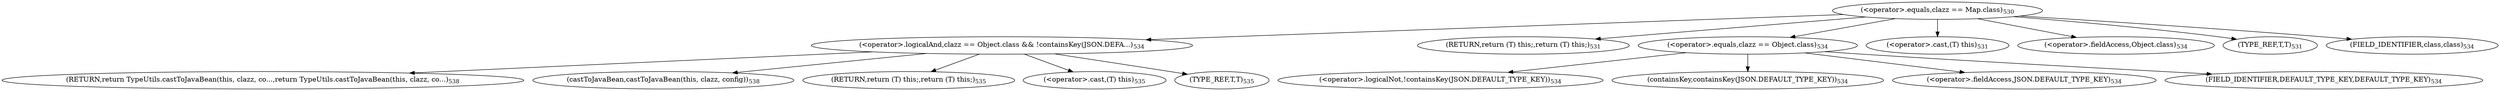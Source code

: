 digraph "toJavaObject" {  
"1670" [label = <(RETURN,return TypeUtils.castToJavaBean(this, clazz, co...,return TypeUtils.castToJavaBean(this, clazz, co...)<SUB>538</SUB>> ]
"1645" [label = <(&lt;operator&gt;.equals,clazz == Map.class)<SUB>530</SUB>> ]
"1655" [label = <(&lt;operator&gt;.logicalAnd,clazz == Object.class &amp;&amp; !containsKey(JSON.DEFA...)<SUB>534</SUB>> ]
"1671" [label = <(castToJavaBean,castToJavaBean(this, clazz, config))<SUB>538</SUB>> ]
"1651" [label = <(RETURN,return (T) this;,return (T) this;)<SUB>531</SUB>> ]
"1656" [label = <(&lt;operator&gt;.equals,clazz == Object.class)<SUB>534</SUB>> ]
"1661" [label = <(&lt;operator&gt;.logicalNot,!containsKey(JSON.DEFAULT_TYPE_KEY))<SUB>534</SUB>> ]
"1667" [label = <(RETURN,return (T) this;,return (T) this;)<SUB>535</SUB>> ]
"1652" [label = <(&lt;operator&gt;.cast,(T) this)<SUB>531</SUB>> ]
"1658" [label = <(&lt;operator&gt;.fieldAccess,Object.class)<SUB>534</SUB>> ]
"1662" [label = <(containsKey,containsKey(JSON.DEFAULT_TYPE_KEY))<SUB>534</SUB>> ]
"1668" [label = <(&lt;operator&gt;.cast,(T) this)<SUB>535</SUB>> ]
"1653" [label = <(TYPE_REF,T,T)<SUB>531</SUB>> ]
"1660" [label = <(FIELD_IDENTIFIER,class,class)<SUB>534</SUB>> ]
"1663" [label = <(&lt;operator&gt;.fieldAccess,JSON.DEFAULT_TYPE_KEY)<SUB>534</SUB>> ]
"1669" [label = <(TYPE_REF,T,T)<SUB>535</SUB>> ]
"1665" [label = <(FIELD_IDENTIFIER,DEFAULT_TYPE_KEY,DEFAULT_TYPE_KEY)<SUB>534</SUB>> ]
  "1645" -> "1655" 
  "1645" -> "1651" 
  "1645" -> "1658" 
  "1645" -> "1652" 
  "1645" -> "1656" 
  "1645" -> "1653" 
  "1645" -> "1660" 
  "1655" -> "1669" 
  "1655" -> "1670" 
  "1655" -> "1671" 
  "1655" -> "1667" 
  "1655" -> "1668" 
  "1656" -> "1663" 
  "1656" -> "1665" 
  "1656" -> "1661" 
  "1656" -> "1662" 
}
